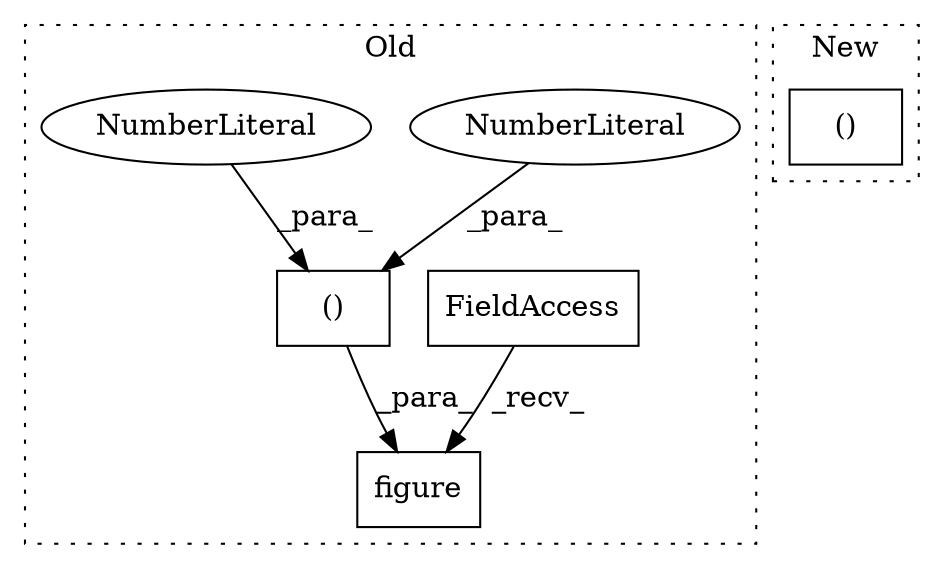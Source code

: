 digraph G {
subgraph cluster0 {
1 [label="figure" a="32" s="880,907" l="12,2" shape="box"];
3 [label="FieldAccess" a="22" s="862" l="10" shape="box"];
4 [label="()" a="106" s="892" l="15" shape="box"];
5 [label="NumberLiteral" a="34" s="906" l="1" shape="ellipse"];
6 [label="NumberLiteral" a="34" s="892" l="1" shape="ellipse"];
label = "Old";
style="dotted";
}
subgraph cluster1 {
2 [label="()" a="106" s="1092" l="15" shape="box"];
label = "New";
style="dotted";
}
3 -> 1 [label="_recv_"];
4 -> 1 [label="_para_"];
5 -> 4 [label="_para_"];
6 -> 4 [label="_para_"];
}